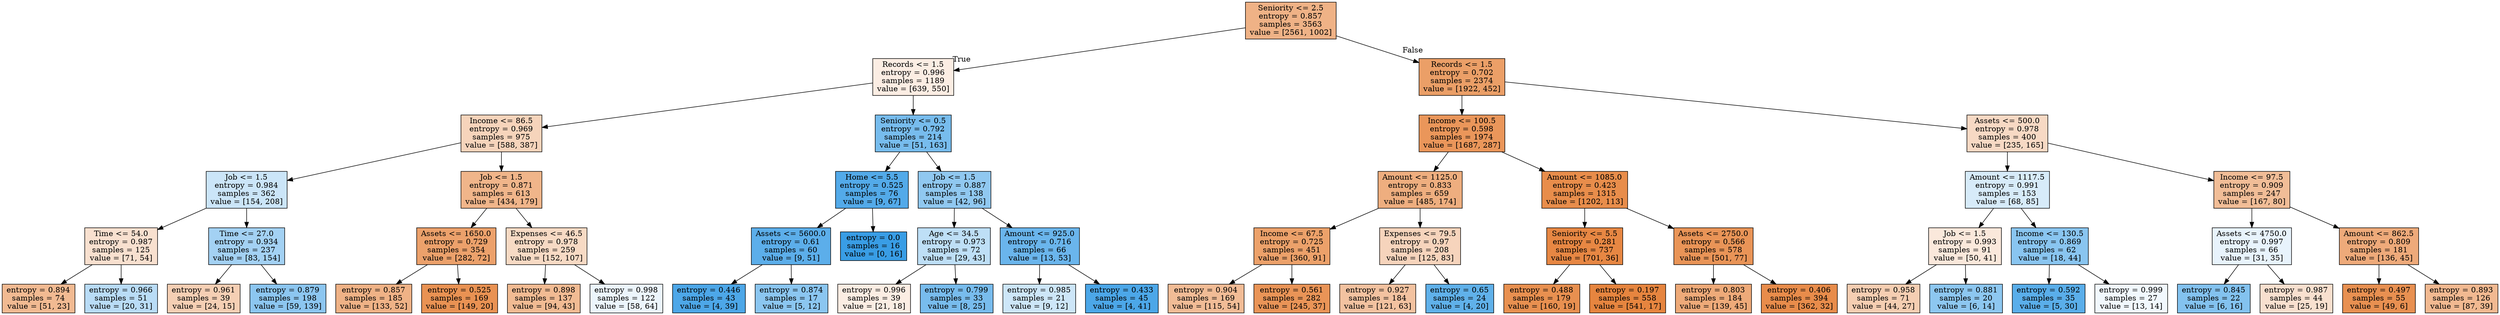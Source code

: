 digraph Tree {
node [shape=box, style="filled", color="black"] ;
0 [label="Seniority <= 2.5\nentropy = 0.857\nsamples = 3563\nvalue = [2561, 1002]", fillcolor="#e581399b"] ;
1 [label="Records <= 1.5\nentropy = 0.996\nsamples = 1189\nvalue = [639, 550]", fillcolor="#e5813924"] ;
0 -> 1 [labeldistance=2.5, labelangle=45, headlabel="True"] ;
2 [label="Income <= 86.5\nentropy = 0.969\nsamples = 975\nvalue = [588, 387]", fillcolor="#e5813957"] ;
1 -> 2 ;
3 [label="Job <= 1.5\nentropy = 0.984\nsamples = 362\nvalue = [154, 208]", fillcolor="#399de542"] ;
2 -> 3 ;
4 [label="Time <= 54.0\nentropy = 0.987\nsamples = 125\nvalue = [71, 54]", fillcolor="#e581393d"] ;
3 -> 4 ;
5 [label="entropy = 0.894\nsamples = 74\nvalue = [51, 23]", fillcolor="#e581398c"] ;
4 -> 5 ;
6 [label="entropy = 0.966\nsamples = 51\nvalue = [20, 31]", fillcolor="#399de55a"] ;
4 -> 6 ;
7 [label="Time <= 27.0\nentropy = 0.934\nsamples = 237\nvalue = [83, 154]", fillcolor="#399de576"] ;
3 -> 7 ;
8 [label="entropy = 0.961\nsamples = 39\nvalue = [24, 15]", fillcolor="#e5813960"] ;
7 -> 8 ;
9 [label="entropy = 0.879\nsamples = 198\nvalue = [59, 139]", fillcolor="#399de593"] ;
7 -> 9 ;
10 [label="Job <= 1.5\nentropy = 0.871\nsamples = 613\nvalue = [434, 179]", fillcolor="#e5813996"] ;
2 -> 10 ;
11 [label="Assets <= 1650.0\nentropy = 0.729\nsamples = 354\nvalue = [282, 72]", fillcolor="#e58139be"] ;
10 -> 11 ;
12 [label="entropy = 0.857\nsamples = 185\nvalue = [133, 52]", fillcolor="#e581399b"] ;
11 -> 12 ;
13 [label="entropy = 0.525\nsamples = 169\nvalue = [149, 20]", fillcolor="#e58139dd"] ;
11 -> 13 ;
14 [label="Expenses <= 46.5\nentropy = 0.978\nsamples = 259\nvalue = [152, 107]", fillcolor="#e581394b"] ;
10 -> 14 ;
15 [label="entropy = 0.898\nsamples = 137\nvalue = [94, 43]", fillcolor="#e581398a"] ;
14 -> 15 ;
16 [label="entropy = 0.998\nsamples = 122\nvalue = [58, 64]", fillcolor="#399de518"] ;
14 -> 16 ;
17 [label="Seniority <= 0.5\nentropy = 0.792\nsamples = 214\nvalue = [51, 163]", fillcolor="#399de5af"] ;
1 -> 17 ;
18 [label="Home <= 5.5\nentropy = 0.525\nsamples = 76\nvalue = [9, 67]", fillcolor="#399de5dd"] ;
17 -> 18 ;
19 [label="Assets <= 5600.0\nentropy = 0.61\nsamples = 60\nvalue = [9, 51]", fillcolor="#399de5d2"] ;
18 -> 19 ;
20 [label="entropy = 0.446\nsamples = 43\nvalue = [4, 39]", fillcolor="#399de5e5"] ;
19 -> 20 ;
21 [label="entropy = 0.874\nsamples = 17\nvalue = [5, 12]", fillcolor="#399de595"] ;
19 -> 21 ;
22 [label="entropy = 0.0\nsamples = 16\nvalue = [0, 16]", fillcolor="#399de5ff"] ;
18 -> 22 ;
23 [label="Job <= 1.5\nentropy = 0.887\nsamples = 138\nvalue = [42, 96]", fillcolor="#399de58f"] ;
17 -> 23 ;
24 [label="Age <= 34.5\nentropy = 0.973\nsamples = 72\nvalue = [29, 43]", fillcolor="#399de553"] ;
23 -> 24 ;
25 [label="entropy = 0.996\nsamples = 39\nvalue = [21, 18]", fillcolor="#e5813924"] ;
24 -> 25 ;
26 [label="entropy = 0.799\nsamples = 33\nvalue = [8, 25]", fillcolor="#399de5ad"] ;
24 -> 26 ;
27 [label="Amount <= 925.0\nentropy = 0.716\nsamples = 66\nvalue = [13, 53]", fillcolor="#399de5c0"] ;
23 -> 27 ;
28 [label="entropy = 0.985\nsamples = 21\nvalue = [9, 12]", fillcolor="#399de540"] ;
27 -> 28 ;
29 [label="entropy = 0.433\nsamples = 45\nvalue = [4, 41]", fillcolor="#399de5e6"] ;
27 -> 29 ;
30 [label="Records <= 1.5\nentropy = 0.702\nsamples = 2374\nvalue = [1922, 452]", fillcolor="#e58139c3"] ;
0 -> 30 [labeldistance=2.5, labelangle=-45, headlabel="False"] ;
31 [label="Income <= 100.5\nentropy = 0.598\nsamples = 1974\nvalue = [1687, 287]", fillcolor="#e58139d4"] ;
30 -> 31 ;
32 [label="Amount <= 1125.0\nentropy = 0.833\nsamples = 659\nvalue = [485, 174]", fillcolor="#e58139a4"] ;
31 -> 32 ;
33 [label="Income <= 67.5\nentropy = 0.725\nsamples = 451\nvalue = [360, 91]", fillcolor="#e58139bf"] ;
32 -> 33 ;
34 [label="entropy = 0.904\nsamples = 169\nvalue = [115, 54]", fillcolor="#e5813987"] ;
33 -> 34 ;
35 [label="entropy = 0.561\nsamples = 282\nvalue = [245, 37]", fillcolor="#e58139d8"] ;
33 -> 35 ;
36 [label="Expenses <= 79.5\nentropy = 0.97\nsamples = 208\nvalue = [125, 83]", fillcolor="#e5813956"] ;
32 -> 36 ;
37 [label="entropy = 0.927\nsamples = 184\nvalue = [121, 63]", fillcolor="#e581397a"] ;
36 -> 37 ;
38 [label="entropy = 0.65\nsamples = 24\nvalue = [4, 20]", fillcolor="#399de5cc"] ;
36 -> 38 ;
39 [label="Amount <= 1085.0\nentropy = 0.423\nsamples = 1315\nvalue = [1202, 113]", fillcolor="#e58139e7"] ;
31 -> 39 ;
40 [label="Seniority <= 5.5\nentropy = 0.281\nsamples = 737\nvalue = [701, 36]", fillcolor="#e58139f2"] ;
39 -> 40 ;
41 [label="entropy = 0.488\nsamples = 179\nvalue = [160, 19]", fillcolor="#e58139e1"] ;
40 -> 41 ;
42 [label="entropy = 0.197\nsamples = 558\nvalue = [541, 17]", fillcolor="#e58139f7"] ;
40 -> 42 ;
43 [label="Assets <= 2750.0\nentropy = 0.566\nsamples = 578\nvalue = [501, 77]", fillcolor="#e58139d8"] ;
39 -> 43 ;
44 [label="entropy = 0.803\nsamples = 184\nvalue = [139, 45]", fillcolor="#e58139ac"] ;
43 -> 44 ;
45 [label="entropy = 0.406\nsamples = 394\nvalue = [362, 32]", fillcolor="#e58139e8"] ;
43 -> 45 ;
46 [label="Assets <= 500.0\nentropy = 0.978\nsamples = 400\nvalue = [235, 165]", fillcolor="#e581394c"] ;
30 -> 46 ;
47 [label="Amount <= 1117.5\nentropy = 0.991\nsamples = 153\nvalue = [68, 85]", fillcolor="#399de533"] ;
46 -> 47 ;
48 [label="Job <= 1.5\nentropy = 0.993\nsamples = 91\nvalue = [50, 41]", fillcolor="#e581392e"] ;
47 -> 48 ;
49 [label="entropy = 0.958\nsamples = 71\nvalue = [44, 27]", fillcolor="#e5813963"] ;
48 -> 49 ;
50 [label="entropy = 0.881\nsamples = 20\nvalue = [6, 14]", fillcolor="#399de592"] ;
48 -> 50 ;
51 [label="Income <= 130.5\nentropy = 0.869\nsamples = 62\nvalue = [18, 44]", fillcolor="#399de597"] ;
47 -> 51 ;
52 [label="entropy = 0.592\nsamples = 35\nvalue = [5, 30]", fillcolor="#399de5d4"] ;
51 -> 52 ;
53 [label="entropy = 0.999\nsamples = 27\nvalue = [13, 14]", fillcolor="#399de512"] ;
51 -> 53 ;
54 [label="Income <= 97.5\nentropy = 0.909\nsamples = 247\nvalue = [167, 80]", fillcolor="#e5813985"] ;
46 -> 54 ;
55 [label="Assets <= 4750.0\nentropy = 0.997\nsamples = 66\nvalue = [31, 35]", fillcolor="#399de51d"] ;
54 -> 55 ;
56 [label="entropy = 0.845\nsamples = 22\nvalue = [6, 16]", fillcolor="#399de59f"] ;
55 -> 56 ;
57 [label="entropy = 0.987\nsamples = 44\nvalue = [25, 19]", fillcolor="#e581393d"] ;
55 -> 57 ;
58 [label="Amount <= 862.5\nentropy = 0.809\nsamples = 181\nvalue = [136, 45]", fillcolor="#e58139ab"] ;
54 -> 58 ;
59 [label="entropy = 0.497\nsamples = 55\nvalue = [49, 6]", fillcolor="#e58139e0"] ;
58 -> 59 ;
60 [label="entropy = 0.893\nsamples = 126\nvalue = [87, 39]", fillcolor="#e581398d"] ;
58 -> 60 ;
}